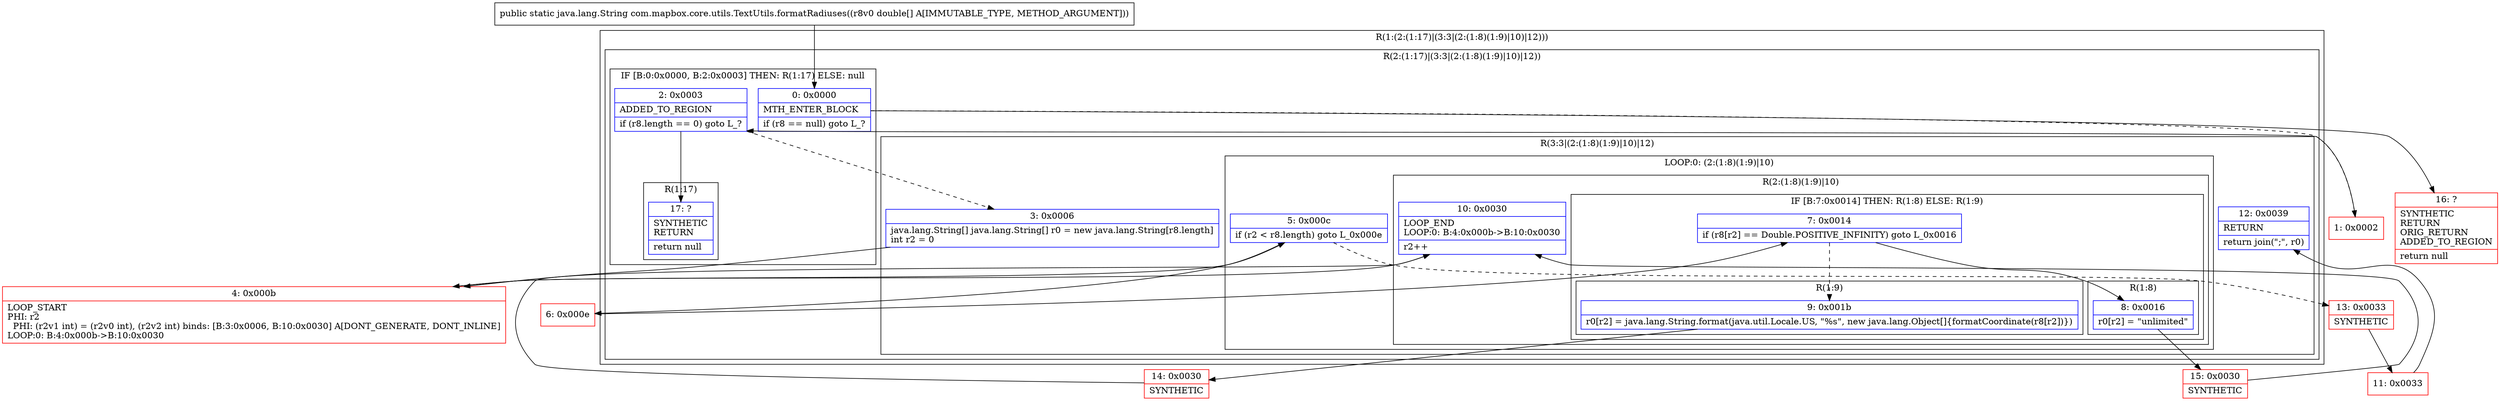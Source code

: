 digraph "CFG forcom.mapbox.core.utils.TextUtils.formatRadiuses([D)Ljava\/lang\/String;" {
subgraph cluster_Region_108318815 {
label = "R(1:(2:(1:17)|(3:3|(2:(1:8)(1:9)|10)|12)))";
node [shape=record,color=blue];
subgraph cluster_Region_987665027 {
label = "R(2:(1:17)|(3:3|(2:(1:8)(1:9)|10)|12))";
node [shape=record,color=blue];
subgraph cluster_IfRegion_1955737163 {
label = "IF [B:0:0x0000, B:2:0x0003] THEN: R(1:17) ELSE: null";
node [shape=record,color=blue];
Node_0 [shape=record,label="{0\:\ 0x0000|MTH_ENTER_BLOCK\l|if (r8 == null) goto L_?\l}"];
Node_2 [shape=record,label="{2\:\ 0x0003|ADDED_TO_REGION\l|if (r8.length == 0) goto L_?\l}"];
subgraph cluster_Region_1206477744 {
label = "R(1:17)";
node [shape=record,color=blue];
Node_17 [shape=record,label="{17\:\ ?|SYNTHETIC\lRETURN\l|return null\l}"];
}
}
subgraph cluster_Region_1236197725 {
label = "R(3:3|(2:(1:8)(1:9)|10)|12)";
node [shape=record,color=blue];
Node_3 [shape=record,label="{3\:\ 0x0006|java.lang.String[] java.lang.String[] r0 = new java.lang.String[r8.length]\lint r2 = 0\l}"];
subgraph cluster_LoopRegion_501877162 {
label = "LOOP:0: (2:(1:8)(1:9)|10)";
node [shape=record,color=blue];
Node_5 [shape=record,label="{5\:\ 0x000c|if (r2 \< r8.length) goto L_0x000e\l}"];
subgraph cluster_Region_602978115 {
label = "R(2:(1:8)(1:9)|10)";
node [shape=record,color=blue];
subgraph cluster_IfRegion_1886093687 {
label = "IF [B:7:0x0014] THEN: R(1:8) ELSE: R(1:9)";
node [shape=record,color=blue];
Node_7 [shape=record,label="{7\:\ 0x0014|if (r8[r2] == Double.POSITIVE_INFINITY) goto L_0x0016\l}"];
subgraph cluster_Region_479853104 {
label = "R(1:8)";
node [shape=record,color=blue];
Node_8 [shape=record,label="{8\:\ 0x0016|r0[r2] = \"unlimited\"\l}"];
}
subgraph cluster_Region_1239301938 {
label = "R(1:9)";
node [shape=record,color=blue];
Node_9 [shape=record,label="{9\:\ 0x001b|r0[r2] = java.lang.String.format(java.util.Locale.US, \"%s\", new java.lang.Object[]\{formatCoordinate(r8[r2])\})\l}"];
}
}
Node_10 [shape=record,label="{10\:\ 0x0030|LOOP_END\lLOOP:0: B:4:0x000b\-\>B:10:0x0030\l|r2++\l}"];
}
}
Node_12 [shape=record,label="{12\:\ 0x0039|RETURN\l|return join(\";\", r0)\l}"];
}
}
}
Node_1 [shape=record,color=red,label="{1\:\ 0x0002}"];
Node_4 [shape=record,color=red,label="{4\:\ 0x000b|LOOP_START\lPHI: r2 \l  PHI: (r2v1 int) = (r2v0 int), (r2v2 int) binds: [B:3:0x0006, B:10:0x0030] A[DONT_GENERATE, DONT_INLINE]\lLOOP:0: B:4:0x000b\-\>B:10:0x0030\l}"];
Node_6 [shape=record,color=red,label="{6\:\ 0x000e}"];
Node_11 [shape=record,color=red,label="{11\:\ 0x0033}"];
Node_13 [shape=record,color=red,label="{13\:\ 0x0033|SYNTHETIC\l}"];
Node_14 [shape=record,color=red,label="{14\:\ 0x0030|SYNTHETIC\l}"];
Node_15 [shape=record,color=red,label="{15\:\ 0x0030|SYNTHETIC\l}"];
Node_16 [shape=record,color=red,label="{16\:\ ?|SYNTHETIC\lRETURN\lORIG_RETURN\lADDED_TO_REGION\l|return null\l}"];
MethodNode[shape=record,label="{public static java.lang.String com.mapbox.core.utils.TextUtils.formatRadiuses((r8v0 double[] A[IMMUTABLE_TYPE, METHOD_ARGUMENT])) }"];
MethodNode -> Node_0;
Node_0 -> Node_1[style=dashed];
Node_0 -> Node_16;
Node_2 -> Node_3[style=dashed];
Node_2 -> Node_17;
Node_3 -> Node_4;
Node_5 -> Node_6;
Node_5 -> Node_13[style=dashed];
Node_7 -> Node_8;
Node_7 -> Node_9[style=dashed];
Node_8 -> Node_15;
Node_9 -> Node_14;
Node_10 -> Node_4;
Node_1 -> Node_2;
Node_4 -> Node_5;
Node_6 -> Node_7;
Node_11 -> Node_12;
Node_13 -> Node_11;
Node_14 -> Node_10;
Node_15 -> Node_10;
}

